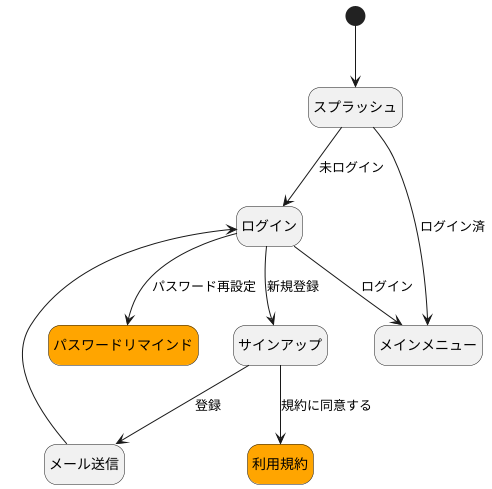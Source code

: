 @startuml boot flow

hide empty description
skinparam state {
  BackgroundColor<<MODAL>> orange
  BackgroundColor<<GLOBAL>> #cccccc
}

state "スプラッシュ" as splash
state "ログイン" as login
state "サインアップ" as signup
state "パスワードリマインド" as reminder<<MODAL>>
state "メインメニュー" as main
state "メール送信" as sendmail
state "利用規約" as terms<<MODAL>>

[*] --> splash
splash --> login: 未ログイン
splash --> main: ログイン済
login --> main: ログイン
login --> signup: 新規登録
login --> reminder: パスワード再設定
signup --> sendmail: 登録
signup --> terms: 規約に同意する
sendmail --> login

@enduml

@startuml main 

hide empty description
skinparam state {
  BackgroundColor<<MODAL>> orange
  BackgroundColor<<GLOBAL>> #cccccc
}

state "メインメニュー" as main
state "ホーム" as home
state "通知" as notification
state "支払い" as payment
state "ウォレット" as wallet
state "アカウント" as account
state "履歴" as history

[*] --> main
main --> home
main --> notification
main --> payment
main --> wallet
main --> account
wallet --> history

@enduml
